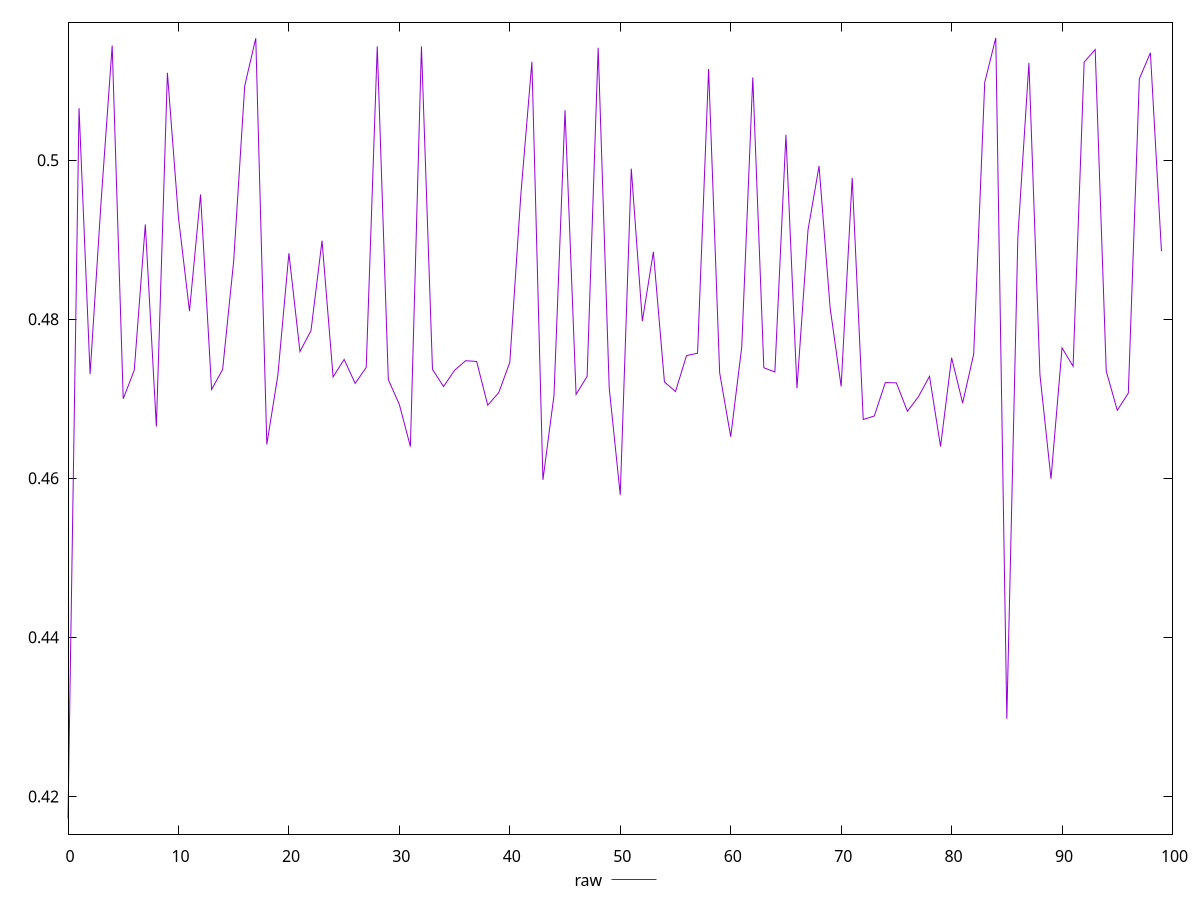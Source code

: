 reset
set terminal svg size 640, 490
set output "reprap/meta/score/samples/pages/raw/values.svg"

$raw <<EOF
0 0.4172165056100327
1 0.5065467626579729
2 0.4731056607896435
3 0.494898090081688
4 0.5144215648026048
5 0.4700035917148702
6 0.4736056676102053
7 0.4919281889882609
8 0.4665164286994319
9 0.5109939003413928
10 0.49279992919642696
11 0.48102170979003406
12 0.49570191528793445
13 0.47116989481942134
14 0.47368967944585777
15 0.48732469890417257
16 0.5093570160462529
17 0.5153400397500846
18 0.46425508363483303
19 0.4729738607123712
20 0.48831138719621103
21 0.47593732855423604
22 0.47857247929330193
23 0.48988815879371506
24 0.4727547060139785
25 0.4749485577708083
26 0.47193623553713676
27 0.473945895996369
28 0.5143197999211139
29 0.47240632524214393
30 0.4692845820479484
31 0.4639910730349472
32 0.5143167148041409
33 0.4736929403147554
34 0.4715408284090092
35 0.47358993944065425
36 0.47478732796950174
37 0.47469312492212656
38 0.46919357616322344
39 0.4707737993702632
40 0.47457934965794285
41 0.4956804338379166
42 0.512377175622931
43 0.45980921925374807
44 0.4704227191194527
45 0.5062901198910332
46 0.47055546986596214
47 0.47281543319273134
48 0.5141457052680384
49 0.47137619097664774
50 0.4579236913114101
51 0.498942138969541
52 0.4797808830718511
53 0.4884827889473838
54 0.47212174211906466
55 0.47091344119458817
56 0.4754308346306931
57 0.47573391332705706
58 0.5114782559277787
59 0.47327565439114827
60 0.46522683053671243
61 0.47650765526258676
62 0.5104149802858906
63 0.4739038743317071
64 0.4733700267571919
65 0.5032012119607139
66 0.47131504058669543
67 0.4912328079924101
68 0.4992679573046443
69 0.4814577360552929
70 0.47155041853358015
71 0.49779015024807
72 0.4674025704744402
73 0.467831661998413
74 0.4720378330393191
75 0.4720039675768518
76 0.4684279820306782
77 0.47027166535559545
78 0.47282900451881255
79 0.46399820064757014
80 0.47516175024282714
81 0.469470219288074
82 0.47561145364884533
83 0.5097868488002595
84 0.515383004754315
85 0.4297545374378433
86 0.4903452393747855
87 0.5122306107675242
88 0.47299703701821294
89 0.45994169181190725
90 0.4764022031240631
91 0.47408656290131307
92 0.5123384783369402
93 0.513920842614151
94 0.4734918735858319
95 0.46855342033394753
96 0.47071229827283106
97 0.5102556017232477
98 0.5135154334996269
99 0.4885622969867349
EOF

set key outside below
set yrange [0.4152531756271471:0.5173463347372006]

plot \
  $raw title "raw" with line, \


reset